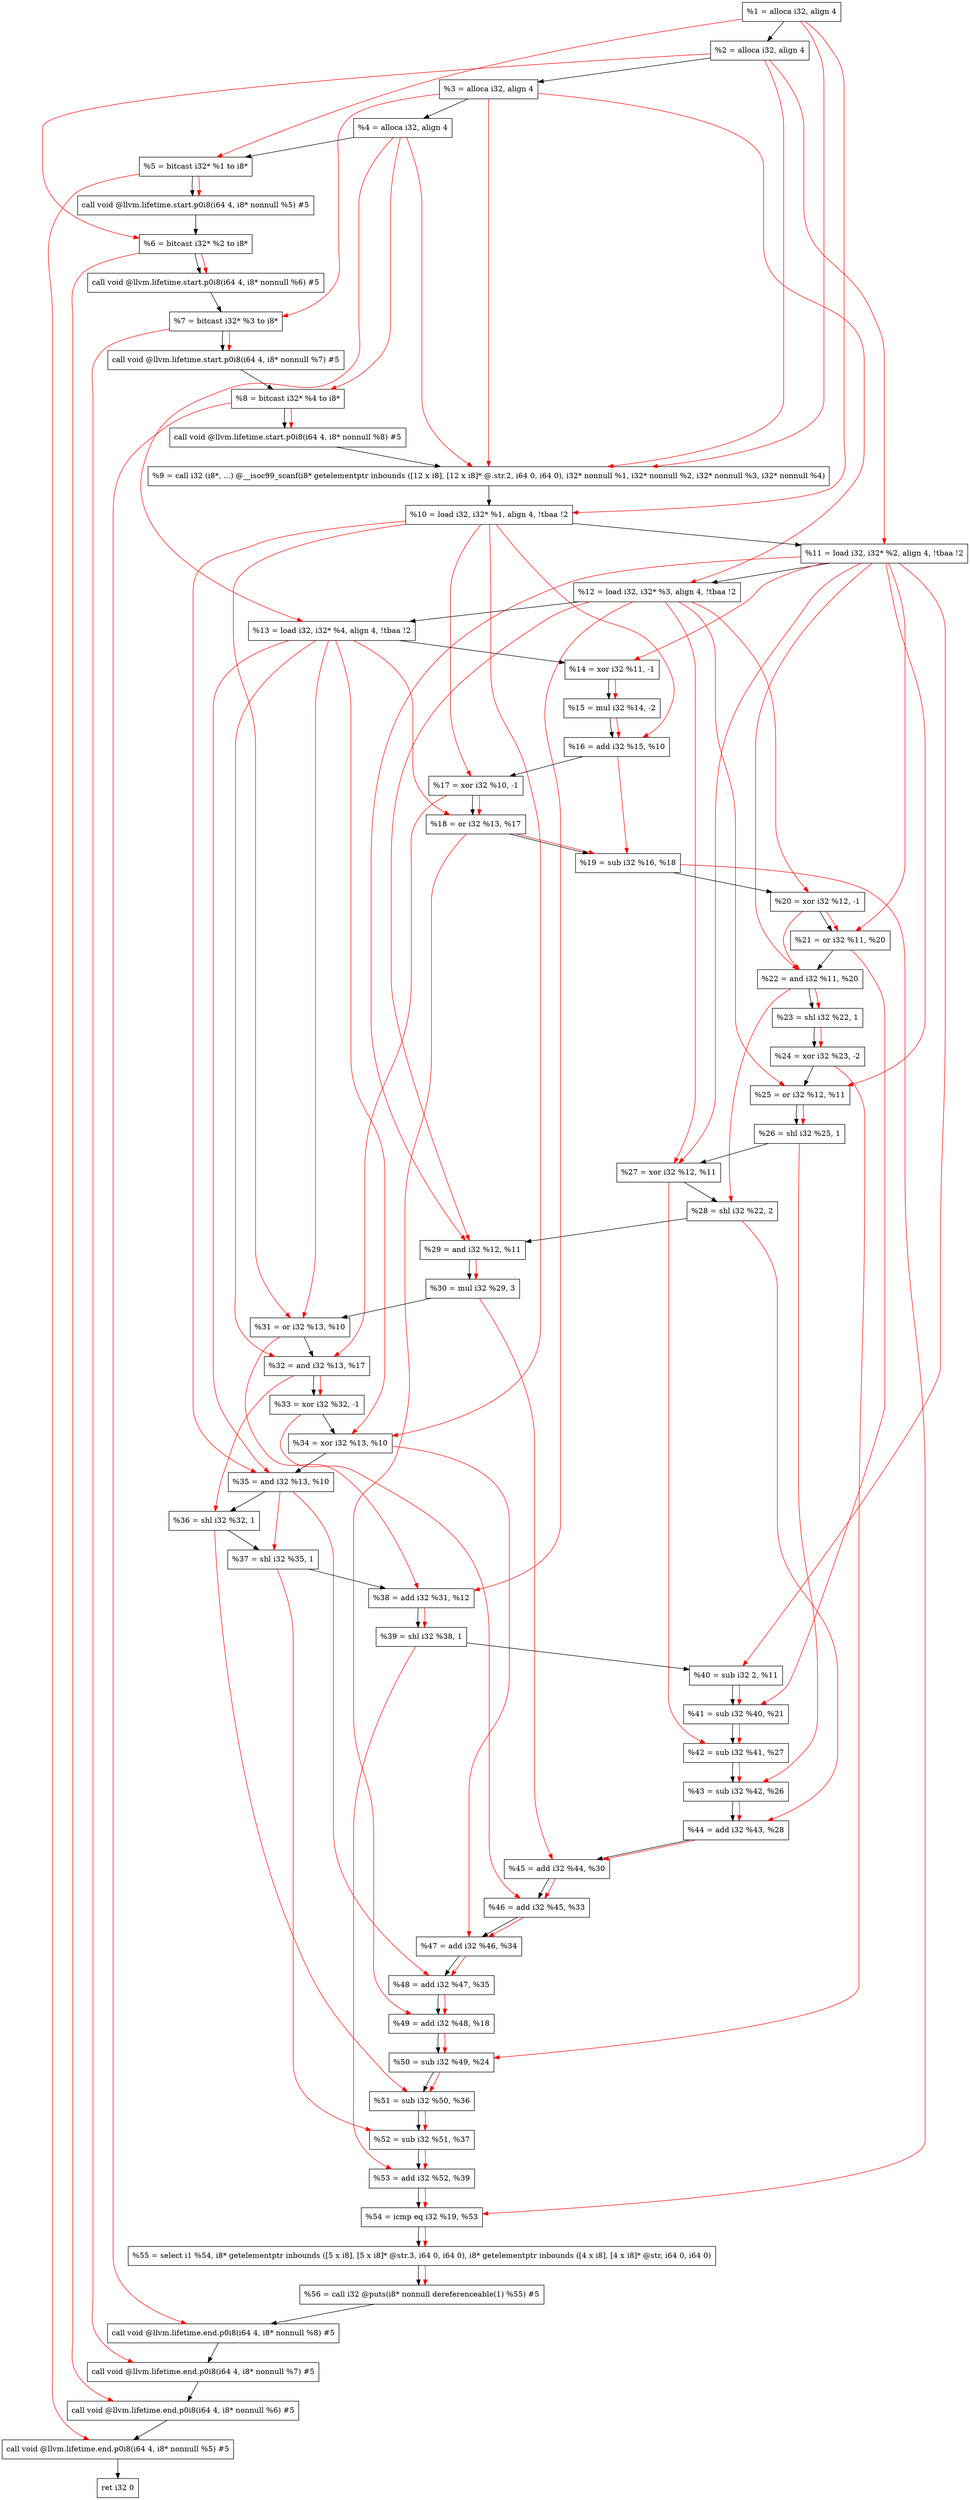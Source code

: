 digraph "DFG for'main' function" {
	Node0x2219d68[shape=record, label="  %1 = alloca i32, align 4"];
	Node0x2219de8[shape=record, label="  %2 = alloca i32, align 4"];
	Node0x2219e78[shape=record, label="  %3 = alloca i32, align 4"];
	Node0x2219ed8[shape=record, label="  %4 = alloca i32, align 4"];
	Node0x2219f88[shape=record, label="  %5 = bitcast i32* %1 to i8*"];
	Node0x221a3b8[shape=record, label="  call void @llvm.lifetime.start.p0i8(i64 4, i8* nonnull %5) #5"];
	Node0x221a498[shape=record, label="  %6 = bitcast i32* %2 to i8*"];
	Node0x221a598[shape=record, label="  call void @llvm.lifetime.start.p0i8(i64 4, i8* nonnull %6) #5"];
	Node0x221a658[shape=record, label="  %7 = bitcast i32* %3 to i8*"];
	Node0x221a708[shape=record, label="  call void @llvm.lifetime.start.p0i8(i64 4, i8* nonnull %7) #5"];
	Node0x221a7c8[shape=record, label="  %8 = bitcast i32* %4 to i8*"];
	Node0x221a878[shape=record, label="  call void @llvm.lifetime.start.p0i8(i64 4, i8* nonnull %8) #5"];
	Node0x2214ba0[shape=record, label="  %9 = call i32 (i8*, ...) @__isoc99_scanf(i8* getelementptr inbounds ([12 x i8], [12 x i8]* @.str.2, i64 0, i64 0), i32* nonnull %1, i32* nonnull %2, i32* nonnull %3, i32* nonnull %4)"];
	Node0x221aa78[shape=record, label="  %10 = load i32, i32* %1, align 4, !tbaa !2"];
	Node0x221b9e8[shape=record, label="  %11 = load i32, i32* %2, align 4, !tbaa !2"];
	Node0x221c058[shape=record, label="  %12 = load i32, i32* %3, align 4, !tbaa !2"];
	Node0x221c0b8[shape=record, label="  %13 = load i32, i32* %4, align 4, !tbaa !2"];
	Node0x221c130[shape=record, label="  %14 = xor i32 %11, -1"];
	Node0x221c1a0[shape=record, label="  %15 = mul i32 %14, -2"];
	Node0x221c210[shape=record, label="  %16 = add i32 %15, %10"];
	Node0x221c280[shape=record, label="  %17 = xor i32 %10, -1"];
	Node0x221c2f0[shape=record, label="  %18 = or i32 %13, %17"];
	Node0x221c360[shape=record, label="  %19 = sub i32 %16, %18"];
	Node0x221c3d0[shape=record, label="  %20 = xor i32 %12, -1"];
	Node0x221c440[shape=record, label="  %21 = or i32 %11, %20"];
	Node0x221c4b0[shape=record, label="  %22 = and i32 %11, %20"];
	Node0x221c520[shape=record, label="  %23 = shl i32 %22, 1"];
	Node0x221c590[shape=record, label="  %24 = xor i32 %23, -2"];
	Node0x221c600[shape=record, label="  %25 = or i32 %12, %11"];
	Node0x221c670[shape=record, label="  %26 = shl i32 %25, 1"];
	Node0x221c6e0[shape=record, label="  %27 = xor i32 %12, %11"];
	Node0x221c750[shape=record, label="  %28 = shl i32 %22, 2"];
	Node0x221c7c0[shape=record, label="  %29 = and i32 %12, %11"];
	Node0x221c830[shape=record, label="  %30 = mul i32 %29, 3"];
	Node0x221c8a0[shape=record, label="  %31 = or i32 %13, %10"];
	Node0x221c910[shape=record, label="  %32 = and i32 %13, %17"];
	Node0x221c980[shape=record, label="  %33 = xor i32 %32, -1"];
	Node0x221c9f0[shape=record, label="  %34 = xor i32 %13, %10"];
	Node0x221ca60[shape=record, label="  %35 = and i32 %13, %10"];
	Node0x221cad0[shape=record, label="  %36 = shl i32 %32, 1"];
	Node0x221cb40[shape=record, label="  %37 = shl i32 %35, 1"];
	Node0x221cbb0[shape=record, label="  %38 = add i32 %31, %12"];
	Node0x221cc20[shape=record, label="  %39 = shl i32 %38, 1"];
	Node0x221cc90[shape=record, label="  %40 = sub i32 2, %11"];
	Node0x221cd00[shape=record, label="  %41 = sub i32 %40, %21"];
	Node0x221cd70[shape=record, label="  %42 = sub i32 %41, %27"];
	Node0x221cde0[shape=record, label="  %43 = sub i32 %42, %26"];
	Node0x221ce50[shape=record, label="  %44 = add i32 %43, %28"];
	Node0x221cec0[shape=record, label="  %45 = add i32 %44, %30"];
	Node0x221cf30[shape=record, label="  %46 = add i32 %45, %33"];
	Node0x221cfa0[shape=record, label="  %47 = add i32 %46, %34"];
	Node0x221d010[shape=record, label="  %48 = add i32 %47, %35"];
	Node0x221d080[shape=record, label="  %49 = add i32 %48, %18"];
	Node0x221d0f0[shape=record, label="  %50 = sub i32 %49, %24"];
	Node0x221d160[shape=record, label="  %51 = sub i32 %50, %36"];
	Node0x221d1d0[shape=record, label="  %52 = sub i32 %51, %37"];
	Node0x221d240[shape=record, label="  %53 = add i32 %52, %39"];
	Node0x221d2b0[shape=record, label="  %54 = icmp eq i32 %19, %53"];
	Node0x21b98b8[shape=record, label="  %55 = select i1 %54, i8* getelementptr inbounds ([5 x i8], [5 x i8]* @str.3, i64 0, i64 0), i8* getelementptr inbounds ([4 x i8], [4 x i8]* @str, i64 0, i64 0)"];
	Node0x221d340[shape=record, label="  %56 = call i32 @puts(i8* nonnull dereferenceable(1) %55) #5"];
	Node0x221d5e8[shape=record, label="  call void @llvm.lifetime.end.p0i8(i64 4, i8* nonnull %8) #5"];
	Node0x221d748[shape=record, label="  call void @llvm.lifetime.end.p0i8(i64 4, i8* nonnull %7) #5"];
	Node0x221d858[shape=record, label="  call void @llvm.lifetime.end.p0i8(i64 4, i8* nonnull %6) #5"];
	Node0x221d968[shape=record, label="  call void @llvm.lifetime.end.p0i8(i64 4, i8* nonnull %5) #5"];
	Node0x221da28[shape=record, label="  ret i32 0"];
	Node0x2219d68 -> Node0x2219de8;
	Node0x2219de8 -> Node0x2219e78;
	Node0x2219e78 -> Node0x2219ed8;
	Node0x2219ed8 -> Node0x2219f88;
	Node0x2219f88 -> Node0x221a3b8;
	Node0x221a3b8 -> Node0x221a498;
	Node0x221a498 -> Node0x221a598;
	Node0x221a598 -> Node0x221a658;
	Node0x221a658 -> Node0x221a708;
	Node0x221a708 -> Node0x221a7c8;
	Node0x221a7c8 -> Node0x221a878;
	Node0x221a878 -> Node0x2214ba0;
	Node0x2214ba0 -> Node0x221aa78;
	Node0x221aa78 -> Node0x221b9e8;
	Node0x221b9e8 -> Node0x221c058;
	Node0x221c058 -> Node0x221c0b8;
	Node0x221c0b8 -> Node0x221c130;
	Node0x221c130 -> Node0x221c1a0;
	Node0x221c1a0 -> Node0x221c210;
	Node0x221c210 -> Node0x221c280;
	Node0x221c280 -> Node0x221c2f0;
	Node0x221c2f0 -> Node0x221c360;
	Node0x221c360 -> Node0x221c3d0;
	Node0x221c3d0 -> Node0x221c440;
	Node0x221c440 -> Node0x221c4b0;
	Node0x221c4b0 -> Node0x221c520;
	Node0x221c520 -> Node0x221c590;
	Node0x221c590 -> Node0x221c600;
	Node0x221c600 -> Node0x221c670;
	Node0x221c670 -> Node0x221c6e0;
	Node0x221c6e0 -> Node0x221c750;
	Node0x221c750 -> Node0x221c7c0;
	Node0x221c7c0 -> Node0x221c830;
	Node0x221c830 -> Node0x221c8a0;
	Node0x221c8a0 -> Node0x221c910;
	Node0x221c910 -> Node0x221c980;
	Node0x221c980 -> Node0x221c9f0;
	Node0x221c9f0 -> Node0x221ca60;
	Node0x221ca60 -> Node0x221cad0;
	Node0x221cad0 -> Node0x221cb40;
	Node0x221cb40 -> Node0x221cbb0;
	Node0x221cbb0 -> Node0x221cc20;
	Node0x221cc20 -> Node0x221cc90;
	Node0x221cc90 -> Node0x221cd00;
	Node0x221cd00 -> Node0x221cd70;
	Node0x221cd70 -> Node0x221cde0;
	Node0x221cde0 -> Node0x221ce50;
	Node0x221ce50 -> Node0x221cec0;
	Node0x221cec0 -> Node0x221cf30;
	Node0x221cf30 -> Node0x221cfa0;
	Node0x221cfa0 -> Node0x221d010;
	Node0x221d010 -> Node0x221d080;
	Node0x221d080 -> Node0x221d0f0;
	Node0x221d0f0 -> Node0x221d160;
	Node0x221d160 -> Node0x221d1d0;
	Node0x221d1d0 -> Node0x221d240;
	Node0x221d240 -> Node0x221d2b0;
	Node0x221d2b0 -> Node0x21b98b8;
	Node0x21b98b8 -> Node0x221d340;
	Node0x221d340 -> Node0x221d5e8;
	Node0x221d5e8 -> Node0x221d748;
	Node0x221d748 -> Node0x221d858;
	Node0x221d858 -> Node0x221d968;
	Node0x221d968 -> Node0x221da28;
edge [color=red]
	Node0x2219d68 -> Node0x2219f88;
	Node0x2219f88 -> Node0x221a3b8;
	Node0x2219de8 -> Node0x221a498;
	Node0x221a498 -> Node0x221a598;
	Node0x2219e78 -> Node0x221a658;
	Node0x221a658 -> Node0x221a708;
	Node0x2219ed8 -> Node0x221a7c8;
	Node0x221a7c8 -> Node0x221a878;
	Node0x2219d68 -> Node0x2214ba0;
	Node0x2219de8 -> Node0x2214ba0;
	Node0x2219e78 -> Node0x2214ba0;
	Node0x2219ed8 -> Node0x2214ba0;
	Node0x2219d68 -> Node0x221aa78;
	Node0x2219de8 -> Node0x221b9e8;
	Node0x2219e78 -> Node0x221c058;
	Node0x2219ed8 -> Node0x221c0b8;
	Node0x221b9e8 -> Node0x221c130;
	Node0x221c130 -> Node0x221c1a0;
	Node0x221c1a0 -> Node0x221c210;
	Node0x221aa78 -> Node0x221c210;
	Node0x221aa78 -> Node0x221c280;
	Node0x221c0b8 -> Node0x221c2f0;
	Node0x221c280 -> Node0x221c2f0;
	Node0x221c210 -> Node0x221c360;
	Node0x221c2f0 -> Node0x221c360;
	Node0x221c058 -> Node0x221c3d0;
	Node0x221b9e8 -> Node0x221c440;
	Node0x221c3d0 -> Node0x221c440;
	Node0x221b9e8 -> Node0x221c4b0;
	Node0x221c3d0 -> Node0x221c4b0;
	Node0x221c4b0 -> Node0x221c520;
	Node0x221c520 -> Node0x221c590;
	Node0x221c058 -> Node0x221c600;
	Node0x221b9e8 -> Node0x221c600;
	Node0x221c600 -> Node0x221c670;
	Node0x221c058 -> Node0x221c6e0;
	Node0x221b9e8 -> Node0x221c6e0;
	Node0x221c4b0 -> Node0x221c750;
	Node0x221c058 -> Node0x221c7c0;
	Node0x221b9e8 -> Node0x221c7c0;
	Node0x221c7c0 -> Node0x221c830;
	Node0x221c0b8 -> Node0x221c8a0;
	Node0x221aa78 -> Node0x221c8a0;
	Node0x221c0b8 -> Node0x221c910;
	Node0x221c280 -> Node0x221c910;
	Node0x221c910 -> Node0x221c980;
	Node0x221c0b8 -> Node0x221c9f0;
	Node0x221aa78 -> Node0x221c9f0;
	Node0x221c0b8 -> Node0x221ca60;
	Node0x221aa78 -> Node0x221ca60;
	Node0x221c910 -> Node0x221cad0;
	Node0x221ca60 -> Node0x221cb40;
	Node0x221c8a0 -> Node0x221cbb0;
	Node0x221c058 -> Node0x221cbb0;
	Node0x221cbb0 -> Node0x221cc20;
	Node0x221b9e8 -> Node0x221cc90;
	Node0x221cc90 -> Node0x221cd00;
	Node0x221c440 -> Node0x221cd00;
	Node0x221cd00 -> Node0x221cd70;
	Node0x221c6e0 -> Node0x221cd70;
	Node0x221cd70 -> Node0x221cde0;
	Node0x221c670 -> Node0x221cde0;
	Node0x221cde0 -> Node0x221ce50;
	Node0x221c750 -> Node0x221ce50;
	Node0x221ce50 -> Node0x221cec0;
	Node0x221c830 -> Node0x221cec0;
	Node0x221cec0 -> Node0x221cf30;
	Node0x221c980 -> Node0x221cf30;
	Node0x221cf30 -> Node0x221cfa0;
	Node0x221c9f0 -> Node0x221cfa0;
	Node0x221cfa0 -> Node0x221d010;
	Node0x221ca60 -> Node0x221d010;
	Node0x221d010 -> Node0x221d080;
	Node0x221c2f0 -> Node0x221d080;
	Node0x221d080 -> Node0x221d0f0;
	Node0x221c590 -> Node0x221d0f0;
	Node0x221d0f0 -> Node0x221d160;
	Node0x221cad0 -> Node0x221d160;
	Node0x221d160 -> Node0x221d1d0;
	Node0x221cb40 -> Node0x221d1d0;
	Node0x221d1d0 -> Node0x221d240;
	Node0x221cc20 -> Node0x221d240;
	Node0x221c360 -> Node0x221d2b0;
	Node0x221d240 -> Node0x221d2b0;
	Node0x221d2b0 -> Node0x21b98b8;
	Node0x21b98b8 -> Node0x221d340;
	Node0x221a7c8 -> Node0x221d5e8;
	Node0x221a658 -> Node0x221d748;
	Node0x221a498 -> Node0x221d858;
	Node0x2219f88 -> Node0x221d968;
}
